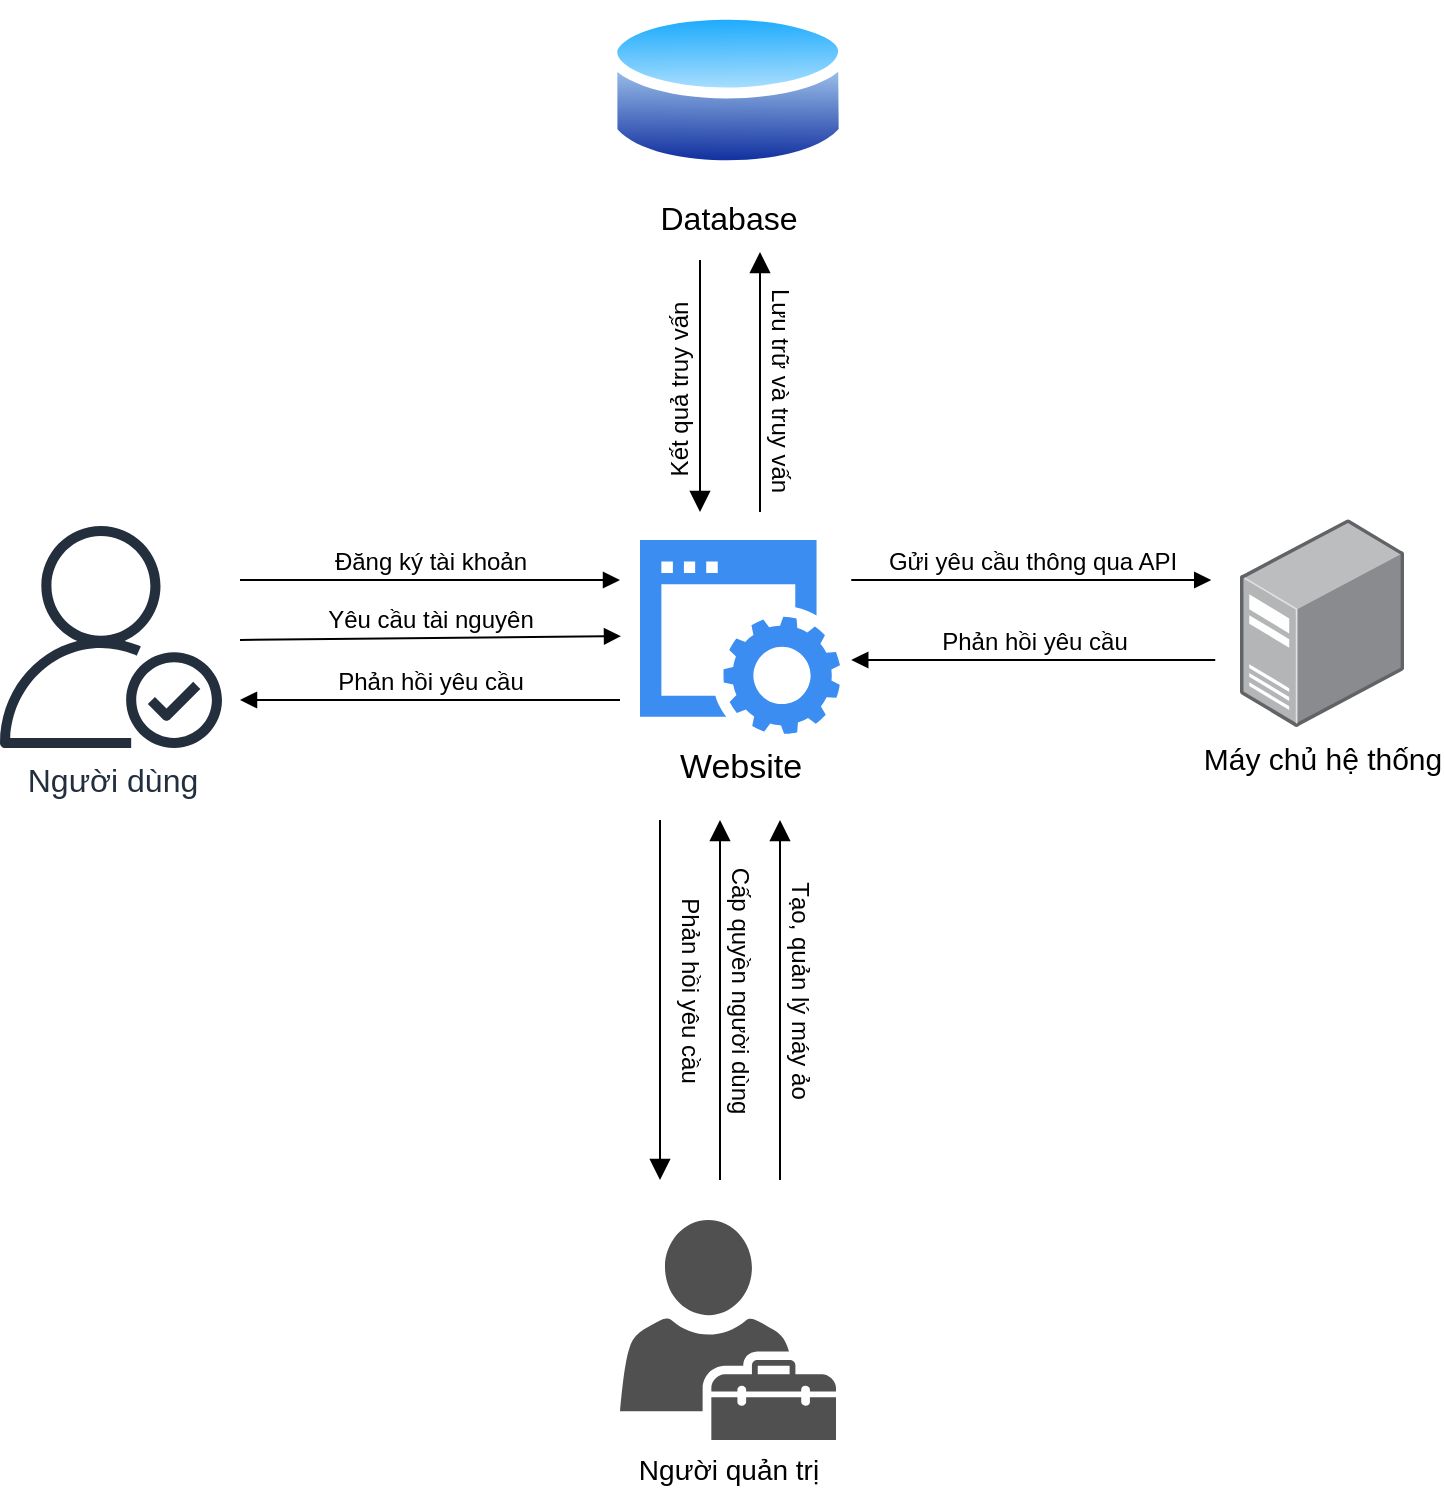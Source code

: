 <mxfile version="22.1.11" type="github">
  <diagram name="Page-1" id="kQclkC6t_OZ5plzZZ3qX">
    <mxGraphModel dx="1582" dy="854" grid="1" gridSize="10" guides="1" tooltips="1" connect="1" arrows="1" fold="1" page="1" pageScale="1" pageWidth="850" pageHeight="1100" math="0" shadow="0">
      <root>
        <mxCell id="0" />
        <mxCell id="1" parent="0" />
        <mxCell id="Rq47lQsszGIYjsCbyuHM-2" value="&lt;font style=&quot;font-size: 17px;&quot;&gt;Website&lt;/font&gt;" style="sketch=0;html=1;aspect=fixed;strokeColor=none;shadow=0;fillColor=#3B8DF1;verticalAlign=top;labelPosition=center;verticalLabelPosition=bottom;shape=mxgraph.gcp2.website" vertex="1" parent="1">
          <mxGeometry x="380" y="490" width="100" height="97" as="geometry" />
        </mxCell>
        <mxCell id="Rq47lQsszGIYjsCbyuHM-7" value="&lt;font style=&quot;font-size: 16px;&quot;&gt;Người dùng&lt;/font&gt;" style="sketch=0;outlineConnect=0;fontColor=#232F3E;gradientColor=none;fillColor=#232F3D;strokeColor=none;dashed=0;verticalLabelPosition=bottom;verticalAlign=top;align=center;html=1;fontSize=12;fontStyle=0;aspect=fixed;pointerEvents=1;shape=mxgraph.aws4.authenticated_user;" vertex="1" parent="1">
          <mxGeometry x="60" y="483" width="111" height="111" as="geometry" />
        </mxCell>
        <mxCell id="Rq47lQsszGIYjsCbyuHM-10" value="&lt;font style=&quot;font-size: 12px;&quot;&gt;Đăng ký tài khoản&lt;/font&gt;" style="html=1;verticalAlign=bottom;endArrow=block;curved=0;rounded=0;" edge="1" parent="1">
          <mxGeometry width="80" relative="1" as="geometry">
            <mxPoint x="180" y="510" as="sourcePoint" />
            <mxPoint x="370" y="510" as="targetPoint" />
          </mxGeometry>
        </mxCell>
        <mxCell id="Rq47lQsszGIYjsCbyuHM-11" value="&lt;font style=&quot;font-size: 12px;&quot;&gt;Yêu cầu tài nguyên&lt;/font&gt;" style="html=1;verticalAlign=bottom;endArrow=block;curved=0;rounded=0;entryX=-0.005;entryY=0.611;entryDx=0;entryDy=0;entryPerimeter=0;" edge="1" parent="1">
          <mxGeometry width="80" relative="1" as="geometry">
            <mxPoint x="180" y="540" as="sourcePoint" />
            <mxPoint x="370.51" y="538.077" as="targetPoint" />
          </mxGeometry>
        </mxCell>
        <mxCell id="Rq47lQsszGIYjsCbyuHM-12" value="&lt;font style=&quot;font-size: 16px;&quot;&gt;Database&lt;/font&gt;" style="image;aspect=fixed;perimeter=ellipsePerimeter;html=1;align=center;shadow=0;dashed=0;spacingTop=3;image=img/lib/active_directory/database.svg;" vertex="1" parent="1">
          <mxGeometry x="363.19" y="220" width="121.62" height="90" as="geometry" />
        </mxCell>
        <mxCell id="Rq47lQsszGIYjsCbyuHM-17" value="" style="html=1;verticalAlign=bottom;endArrow=block;curved=0;rounded=0;labelBackgroundColor=default;strokeColor=default;align=center;fontFamily=Helvetica;fontSize=11;fontColor=default;endSize=8;shape=connector;" edge="1" parent="1">
          <mxGeometry x="-0.143" y="110" width="80" relative="1" as="geometry">
            <mxPoint x="410" y="350" as="sourcePoint" />
            <mxPoint x="410" y="476" as="targetPoint" />
            <mxPoint as="offset" />
          </mxGeometry>
        </mxCell>
        <mxCell id="Rq47lQsszGIYjsCbyuHM-18" value="&lt;font style=&quot;font-size: 12px;&quot;&gt;Kết quả truy vấn&lt;/font&gt;" style="text;html=1;align=center;verticalAlign=middle;resizable=0;points=[];autosize=1;strokeColor=none;fillColor=none;fontSize=11;fontFamily=Helvetica;fontColor=default;rotation=-90;" vertex="1" parent="1">
          <mxGeometry x="345" y="400" width="110" height="30" as="geometry" />
        </mxCell>
        <mxCell id="Rq47lQsszGIYjsCbyuHM-20" value="" style="html=1;verticalAlign=bottom;endArrow=block;curved=0;rounded=0;labelBackgroundColor=default;strokeColor=default;align=center;fontFamily=Helvetica;fontSize=11;fontColor=default;endSize=8;shape=connector;" edge="1" parent="1">
          <mxGeometry x="-0.143" y="110" width="80" relative="1" as="geometry">
            <mxPoint x="440" y="476" as="sourcePoint" />
            <mxPoint x="440" y="346" as="targetPoint" />
            <mxPoint as="offset" />
          </mxGeometry>
        </mxCell>
        <mxCell id="Rq47lQsszGIYjsCbyuHM-21" value="&lt;font style=&quot;font-size: 12px;&quot;&gt;Lưu trữ và truy vấn&lt;/font&gt;" style="text;html=1;align=center;verticalAlign=middle;resizable=0;points=[];autosize=1;strokeColor=none;fillColor=none;fontSize=11;fontFamily=Helvetica;fontColor=default;rotation=90;" vertex="1" parent="1">
          <mxGeometry x="385" y="400" width="130" height="30" as="geometry" />
        </mxCell>
        <mxCell id="Rq47lQsszGIYjsCbyuHM-22" value="&lt;font style=&quot;font-size: 12px;&quot;&gt;Phản hồi yêu cầu&lt;/font&gt;" style="html=1;verticalAlign=bottom;endArrow=block;curved=0;rounded=0;" edge="1" parent="1">
          <mxGeometry width="80" relative="1" as="geometry">
            <mxPoint x="370" y="570" as="sourcePoint" />
            <mxPoint x="180" y="570" as="targetPoint" />
          </mxGeometry>
        </mxCell>
        <mxCell id="Rq47lQsszGIYjsCbyuHM-23" value="&lt;font style=&quot;font-size: 14px;&quot;&gt;Người quản trị&lt;/font&gt;" style="sketch=0;pointerEvents=1;shadow=0;dashed=0;html=1;strokeColor=none;fillColor=#505050;labelPosition=center;verticalLabelPosition=bottom;verticalAlign=top;outlineConnect=0;align=center;shape=mxgraph.office.users.tenant_admin;fontFamily=Helvetica;fontSize=11;fontColor=default;" vertex="1" parent="1">
          <mxGeometry x="370" y="830" width="108" height="110" as="geometry" />
        </mxCell>
        <mxCell id="Rq47lQsszGIYjsCbyuHM-25" value="&lt;font style=&quot;font-size: 12px;&quot;&gt;Tạo, quản lý máy ảo&lt;/font&gt;" style="text;html=1;align=center;verticalAlign=middle;resizable=0;points=[];autosize=1;strokeColor=none;fillColor=none;fontSize=11;fontFamily=Helvetica;fontColor=default;rotation=90;" vertex="1" parent="1">
          <mxGeometry x="395" y="700" width="130" height="30" as="geometry" />
        </mxCell>
        <mxCell id="Rq47lQsszGIYjsCbyuHM-26" value="" style="html=1;verticalAlign=bottom;endArrow=block;curved=0;rounded=0;labelBackgroundColor=default;strokeColor=default;align=center;fontFamily=Helvetica;fontSize=11;fontColor=default;endSize=8;shape=connector;" edge="1" parent="1">
          <mxGeometry x="-0.143" y="110" width="80" relative="1" as="geometry">
            <mxPoint x="450" y="810" as="sourcePoint" />
            <mxPoint x="450" y="630" as="targetPoint" />
            <mxPoint as="offset" />
          </mxGeometry>
        </mxCell>
        <mxCell id="Rq47lQsszGIYjsCbyuHM-28" value="&lt;font style=&quot;font-size: 12px;&quot;&gt;Phản hồi yêu cầu&lt;/font&gt;" style="text;html=1;align=center;verticalAlign=middle;resizable=0;points=[];autosize=1;strokeColor=none;fillColor=none;fontSize=11;fontFamily=Helvetica;fontColor=default;rotation=90;" vertex="1" parent="1">
          <mxGeometry x="345" y="700" width="120" height="30" as="geometry" />
        </mxCell>
        <mxCell id="Rq47lQsszGIYjsCbyuHM-29" value="" style="html=1;verticalAlign=bottom;endArrow=block;curved=0;rounded=0;labelBackgroundColor=default;strokeColor=default;align=center;fontFamily=Helvetica;fontSize=11;fontColor=default;endSize=8;shape=connector;" edge="1" parent="1">
          <mxGeometry x="-0.143" y="110" width="80" relative="1" as="geometry">
            <mxPoint x="390" y="630" as="sourcePoint" />
            <mxPoint x="390" y="810" as="targetPoint" />
            <mxPoint as="offset" />
          </mxGeometry>
        </mxCell>
        <mxCell id="Rq47lQsszGIYjsCbyuHM-30" value="&lt;font style=&quot;font-size: 12px;&quot;&gt;Cấp quyền&amp;nbsp;người dùng&lt;/font&gt;" style="text;html=1;align=center;verticalAlign=middle;resizable=0;points=[];autosize=1;strokeColor=none;fillColor=none;fontSize=11;fontFamily=Helvetica;fontColor=default;rotation=90;" vertex="1" parent="1">
          <mxGeometry x="355" y="700" width="150" height="30" as="geometry" />
        </mxCell>
        <mxCell id="Rq47lQsszGIYjsCbyuHM-31" value="" style="html=1;verticalAlign=bottom;endArrow=block;curved=0;rounded=0;labelBackgroundColor=default;strokeColor=default;align=center;fontFamily=Helvetica;fontSize=11;fontColor=default;endSize=8;shape=connector;" edge="1" parent="1">
          <mxGeometry x="-0.143" y="110" width="80" relative="1" as="geometry">
            <mxPoint x="420" y="810" as="sourcePoint" />
            <mxPoint x="420" y="630" as="targetPoint" />
            <mxPoint as="offset" />
          </mxGeometry>
        </mxCell>
        <mxCell id="Rq47lQsszGIYjsCbyuHM-33" value="&lt;font style=&quot;font-size: 15px;&quot;&gt;Máy chủ hệ thống&lt;/font&gt;" style="image;points=[];aspect=fixed;html=1;align=center;shadow=0;dashed=0;image=img/lib/allied_telesis/computer_and_terminals/Server_Desktop.svg;fontFamily=Helvetica;fontSize=11;fontColor=default;" vertex="1" parent="1">
          <mxGeometry x="680" y="479.5" width="82.04" height="104" as="geometry" />
        </mxCell>
        <mxCell id="Rq47lQsszGIYjsCbyuHM-34" value="&lt;font style=&quot;font-size: 12px;&quot;&gt;Gửi yêu cầu thông qua API&lt;/font&gt;" style="html=1;verticalAlign=bottom;endArrow=block;curved=0;rounded=0;" edge="1" parent="1">
          <mxGeometry width="80" relative="1" as="geometry">
            <mxPoint x="485.62" y="510" as="sourcePoint" />
            <mxPoint x="665.62" y="510" as="targetPoint" />
          </mxGeometry>
        </mxCell>
        <mxCell id="Rq47lQsszGIYjsCbyuHM-36" value="&lt;font style=&quot;font-size: 12px;&quot;&gt;Phản hồi yêu cầu&lt;/font&gt;" style="html=1;verticalAlign=bottom;endArrow=block;curved=0;rounded=0;" edge="1" parent="1">
          <mxGeometry x="-0.003" width="80" relative="1" as="geometry">
            <mxPoint x="667.62" y="550" as="sourcePoint" />
            <mxPoint x="485.62" y="550" as="targetPoint" />
            <mxPoint as="offset" />
          </mxGeometry>
        </mxCell>
      </root>
    </mxGraphModel>
  </diagram>
</mxfile>
